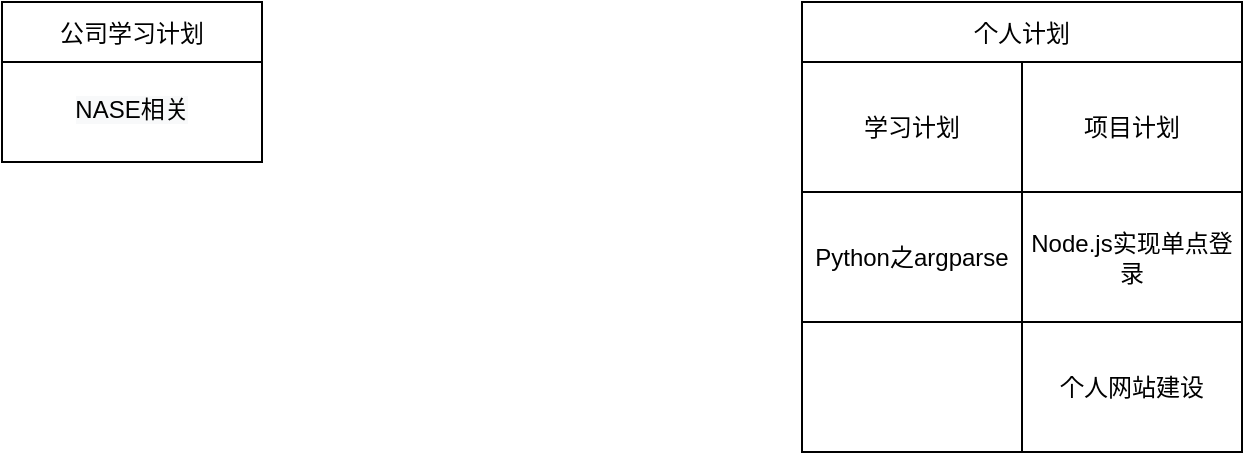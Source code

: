 <mxfile version="20.3.0" type="github" pages="2">
  <diagram id="Jw9HLEhtM-H6NixcfuZA" name="总览">
    <mxGraphModel dx="1038" dy="579" grid="1" gridSize="10" guides="1" tooltips="1" connect="1" arrows="1" fold="1" page="1" pageScale="1" pageWidth="827" pageHeight="1169" math="0" shadow="0">
      <root>
        <mxCell id="0" />
        <mxCell id="1" parent="0" />
        <mxCell id="-Q4PbEb4LlJR933DUh8T-6" value="公司学习计划" style="shape=table;startSize=30;container=1;collapsible=0;childLayout=tableLayout;" vertex="1" parent="1">
          <mxGeometry x="100" y="80" width="130" height="80" as="geometry" />
        </mxCell>
        <mxCell id="-Q4PbEb4LlJR933DUh8T-7" value="" style="shape=tableRow;horizontal=0;startSize=0;swimlaneHead=0;swimlaneBody=0;top=0;left=0;bottom=0;right=0;collapsible=0;dropTarget=0;fillColor=none;points=[[0,0.5],[1,0.5]];portConstraint=eastwest;" vertex="1" parent="-Q4PbEb4LlJR933DUh8T-6">
          <mxGeometry y="30" width="130" height="50" as="geometry" />
        </mxCell>
        <mxCell id="-Q4PbEb4LlJR933DUh8T-8" value="&#xa;&lt;span style=&quot;color: rgb(0, 0, 0); font-family: Helvetica; font-size: 12px; font-style: normal; font-variant-ligatures: normal; font-variant-caps: normal; font-weight: 400; letter-spacing: normal; orphans: 2; text-align: center; text-indent: 0px; text-transform: none; widows: 2; word-spacing: 0px; -webkit-text-stroke-width: 0px; background-color: rgb(248, 249, 250); text-decoration-thickness: initial; text-decoration-style: initial; text-decoration-color: initial; float: none; display: inline !important;&quot;&gt;NASE相关&lt;/span&gt;&#xa;&#xa;" style="shape=partialRectangle;html=1;whiteSpace=wrap;connectable=0;overflow=hidden;fillColor=none;top=0;left=0;bottom=0;right=0;pointerEvents=1;" vertex="1" parent="-Q4PbEb4LlJR933DUh8T-7">
          <mxGeometry width="130" height="50" as="geometry">
            <mxRectangle width="130" height="50" as="alternateBounds" />
          </mxGeometry>
        </mxCell>
        <mxCell id="-Q4PbEb4LlJR933DUh8T-9" value="个人计划" style="shape=table;startSize=30;container=1;collapsible=0;childLayout=tableLayout;" vertex="1" parent="1">
          <mxGeometry x="500" y="80" width="220" height="225" as="geometry" />
        </mxCell>
        <mxCell id="-Q4PbEb4LlJR933DUh8T-10" value="" style="shape=tableRow;horizontal=0;startSize=0;swimlaneHead=0;swimlaneBody=0;top=0;left=0;bottom=0;right=0;collapsible=0;dropTarget=0;fillColor=none;points=[[0,0.5],[1,0.5]];portConstraint=eastwest;" vertex="1" parent="-Q4PbEb4LlJR933DUh8T-9">
          <mxGeometry y="30" width="220" height="65" as="geometry" />
        </mxCell>
        <mxCell id="-Q4PbEb4LlJR933DUh8T-11" value="学习计划" style="shape=partialRectangle;html=1;whiteSpace=wrap;connectable=0;overflow=hidden;fillColor=none;top=0;left=0;bottom=0;right=0;pointerEvents=1;" vertex="1" parent="-Q4PbEb4LlJR933DUh8T-10">
          <mxGeometry width="110" height="65" as="geometry">
            <mxRectangle width="110" height="65" as="alternateBounds" />
          </mxGeometry>
        </mxCell>
        <mxCell id="-Q4PbEb4LlJR933DUh8T-12" value="项目计划" style="shape=partialRectangle;html=1;whiteSpace=wrap;connectable=0;overflow=hidden;fillColor=none;top=0;left=0;bottom=0;right=0;pointerEvents=1;" vertex="1" parent="-Q4PbEb4LlJR933DUh8T-10">
          <mxGeometry x="110" width="110" height="65" as="geometry">
            <mxRectangle width="110" height="65" as="alternateBounds" />
          </mxGeometry>
        </mxCell>
        <mxCell id="-Q4PbEb4LlJR933DUh8T-13" value="" style="shape=tableRow;horizontal=0;startSize=0;swimlaneHead=0;swimlaneBody=0;top=0;left=0;bottom=0;right=0;collapsible=0;dropTarget=0;fillColor=none;points=[[0,0.5],[1,0.5]];portConstraint=eastwest;" vertex="1" parent="-Q4PbEb4LlJR933DUh8T-9">
          <mxGeometry y="95" width="220" height="65" as="geometry" />
        </mxCell>
        <mxCell id="-Q4PbEb4LlJR933DUh8T-14" value="Python之argparse" style="shape=partialRectangle;html=1;whiteSpace=wrap;connectable=0;overflow=hidden;fillColor=none;top=0;left=0;bottom=0;right=0;pointerEvents=1;" vertex="1" parent="-Q4PbEb4LlJR933DUh8T-13">
          <mxGeometry width="110" height="65" as="geometry">
            <mxRectangle width="110" height="65" as="alternateBounds" />
          </mxGeometry>
        </mxCell>
        <mxCell id="-Q4PbEb4LlJR933DUh8T-15" value="Node.js实现单点登录" style="shape=partialRectangle;html=1;whiteSpace=wrap;connectable=0;overflow=hidden;fillColor=none;top=0;left=0;bottom=0;right=0;pointerEvents=1;" vertex="1" parent="-Q4PbEb4LlJR933DUh8T-13">
          <mxGeometry x="110" width="110" height="65" as="geometry">
            <mxRectangle width="110" height="65" as="alternateBounds" />
          </mxGeometry>
        </mxCell>
        <mxCell id="-Q4PbEb4LlJR933DUh8T-16" style="shape=tableRow;horizontal=0;startSize=0;swimlaneHead=0;swimlaneBody=0;top=0;left=0;bottom=0;right=0;collapsible=0;dropTarget=0;fillColor=none;points=[[0,0.5],[1,0.5]];portConstraint=eastwest;" vertex="1" parent="-Q4PbEb4LlJR933DUh8T-9">
          <mxGeometry y="160" width="220" height="65" as="geometry" />
        </mxCell>
        <mxCell id="-Q4PbEb4LlJR933DUh8T-17" style="shape=partialRectangle;html=1;whiteSpace=wrap;connectable=0;overflow=hidden;fillColor=none;top=0;left=0;bottom=0;right=0;pointerEvents=1;" vertex="1" parent="-Q4PbEb4LlJR933DUh8T-16">
          <mxGeometry width="110" height="65" as="geometry">
            <mxRectangle width="110" height="65" as="alternateBounds" />
          </mxGeometry>
        </mxCell>
        <mxCell id="-Q4PbEb4LlJR933DUh8T-18" value="个人网站建设" style="shape=partialRectangle;html=1;whiteSpace=wrap;connectable=0;overflow=hidden;fillColor=none;top=0;left=0;bottom=0;right=0;pointerEvents=1;" vertex="1" parent="-Q4PbEb4LlJR933DUh8T-16">
          <mxGeometry x="110" width="110" height="65" as="geometry">
            <mxRectangle width="110" height="65" as="alternateBounds" />
          </mxGeometry>
        </mxCell>
      </root>
    </mxGraphModel>
  </diagram>
  <diagram id="SnZzHuHroEWOHU5pDWOy" name="NASE相关">
    <mxGraphModel dx="1038" dy="579" grid="1" gridSize="10" guides="1" tooltips="1" connect="1" arrows="1" fold="1" page="1" pageScale="1" pageWidth="827" pageHeight="1169" math="0" shadow="0">
      <root>
        <mxCell id="0" />
        <mxCell id="1" parent="0" />
        <mxCell id="3Q0mUgDl-Ia8Ntp3xX22-26" value="NASE学习计划" style="shape=table;startSize=30;container=1;collapsible=0;childLayout=tableLayout;" vertex="1" parent="1">
          <mxGeometry x="210" y="30" width="360" height="140" as="geometry" />
        </mxCell>
        <mxCell id="3Q0mUgDl-Ia8Ntp3xX22-27" value="" style="shape=tableRow;horizontal=0;startSize=0;swimlaneHead=0;swimlaneBody=0;top=0;left=0;bottom=0;right=0;collapsible=0;dropTarget=0;fillColor=none;points=[[0,0.5],[1,0.5]];portConstraint=eastwest;" vertex="1" parent="3Q0mUgDl-Ia8Ntp3xX22-26">
          <mxGeometry y="30" width="360" height="35" as="geometry" />
        </mxCell>
        <mxCell id="3Q0mUgDl-Ia8Ntp3xX22-33" value="知识点列表" style="shape=partialRectangle;html=1;whiteSpace=wrap;connectable=0;overflow=hidden;fillColor=none;top=0;left=0;bottom=0;right=0;pointerEvents=1;" vertex="1" parent="3Q0mUgDl-Ia8Ntp3xX22-27">
          <mxGeometry width="120" height="35" as="geometry">
            <mxRectangle width="120" height="35" as="alternateBounds" />
          </mxGeometry>
        </mxCell>
        <mxCell id="3Q0mUgDl-Ia8Ntp3xX22-28" value="完成情况" style="shape=partialRectangle;html=1;whiteSpace=wrap;connectable=0;overflow=hidden;fillColor=none;top=0;left=0;bottom=0;right=0;pointerEvents=1;" vertex="1" parent="3Q0mUgDl-Ia8Ntp3xX22-27">
          <mxGeometry x="120" width="120" height="35" as="geometry">
            <mxRectangle width="120" height="35" as="alternateBounds" />
          </mxGeometry>
        </mxCell>
        <mxCell id="3Q0mUgDl-Ia8Ntp3xX22-29" value="备注" style="shape=partialRectangle;html=1;whiteSpace=wrap;connectable=0;overflow=hidden;fillColor=none;top=0;left=0;bottom=0;right=0;pointerEvents=1;" vertex="1" parent="3Q0mUgDl-Ia8Ntp3xX22-27">
          <mxGeometry x="240" width="120" height="35" as="geometry">
            <mxRectangle width="120" height="35" as="alternateBounds" />
          </mxGeometry>
        </mxCell>
        <mxCell id="3Q0mUgDl-Ia8Ntp3xX22-30" value="" style="shape=tableRow;horizontal=0;startSize=0;swimlaneHead=0;swimlaneBody=0;top=0;left=0;bottom=0;right=0;collapsible=0;dropTarget=0;fillColor=none;points=[[0,0.5],[1,0.5]];portConstraint=eastwest;" vertex="1" parent="3Q0mUgDl-Ia8Ntp3xX22-26">
          <mxGeometry y="65" width="360" height="75" as="geometry" />
        </mxCell>
        <mxCell id="3Q0mUgDl-Ia8Ntp3xX22-34" value="白皮书" style="shape=partialRectangle;html=1;whiteSpace=wrap;connectable=0;overflow=hidden;fillColor=none;top=0;left=0;bottom=0;right=0;pointerEvents=1;" vertex="1" parent="3Q0mUgDl-Ia8Ntp3xX22-30">
          <mxGeometry width="120" height="75" as="geometry">
            <mxRectangle width="120" height="75" as="alternateBounds" />
          </mxGeometry>
        </mxCell>
        <mxCell id="3Q0mUgDl-Ia8Ntp3xX22-31" value="" style="shape=partialRectangle;html=1;whiteSpace=wrap;connectable=0;overflow=hidden;fillColor=none;top=0;left=0;bottom=0;right=0;pointerEvents=1;" vertex="1" parent="3Q0mUgDl-Ia8Ntp3xX22-30">
          <mxGeometry x="120" width="120" height="75" as="geometry">
            <mxRectangle width="120" height="75" as="alternateBounds" />
          </mxGeometry>
        </mxCell>
        <mxCell id="3Q0mUgDl-Ia8Ntp3xX22-32" value="" style="shape=partialRectangle;html=1;whiteSpace=wrap;connectable=0;overflow=hidden;fillColor=none;top=0;left=0;bottom=0;right=0;pointerEvents=1;" vertex="1" parent="3Q0mUgDl-Ia8Ntp3xX22-30">
          <mxGeometry x="240" width="120" height="75" as="geometry">
            <mxRectangle width="120" height="75" as="alternateBounds" />
          </mxGeometry>
        </mxCell>
      </root>
    </mxGraphModel>
  </diagram>
</mxfile>
